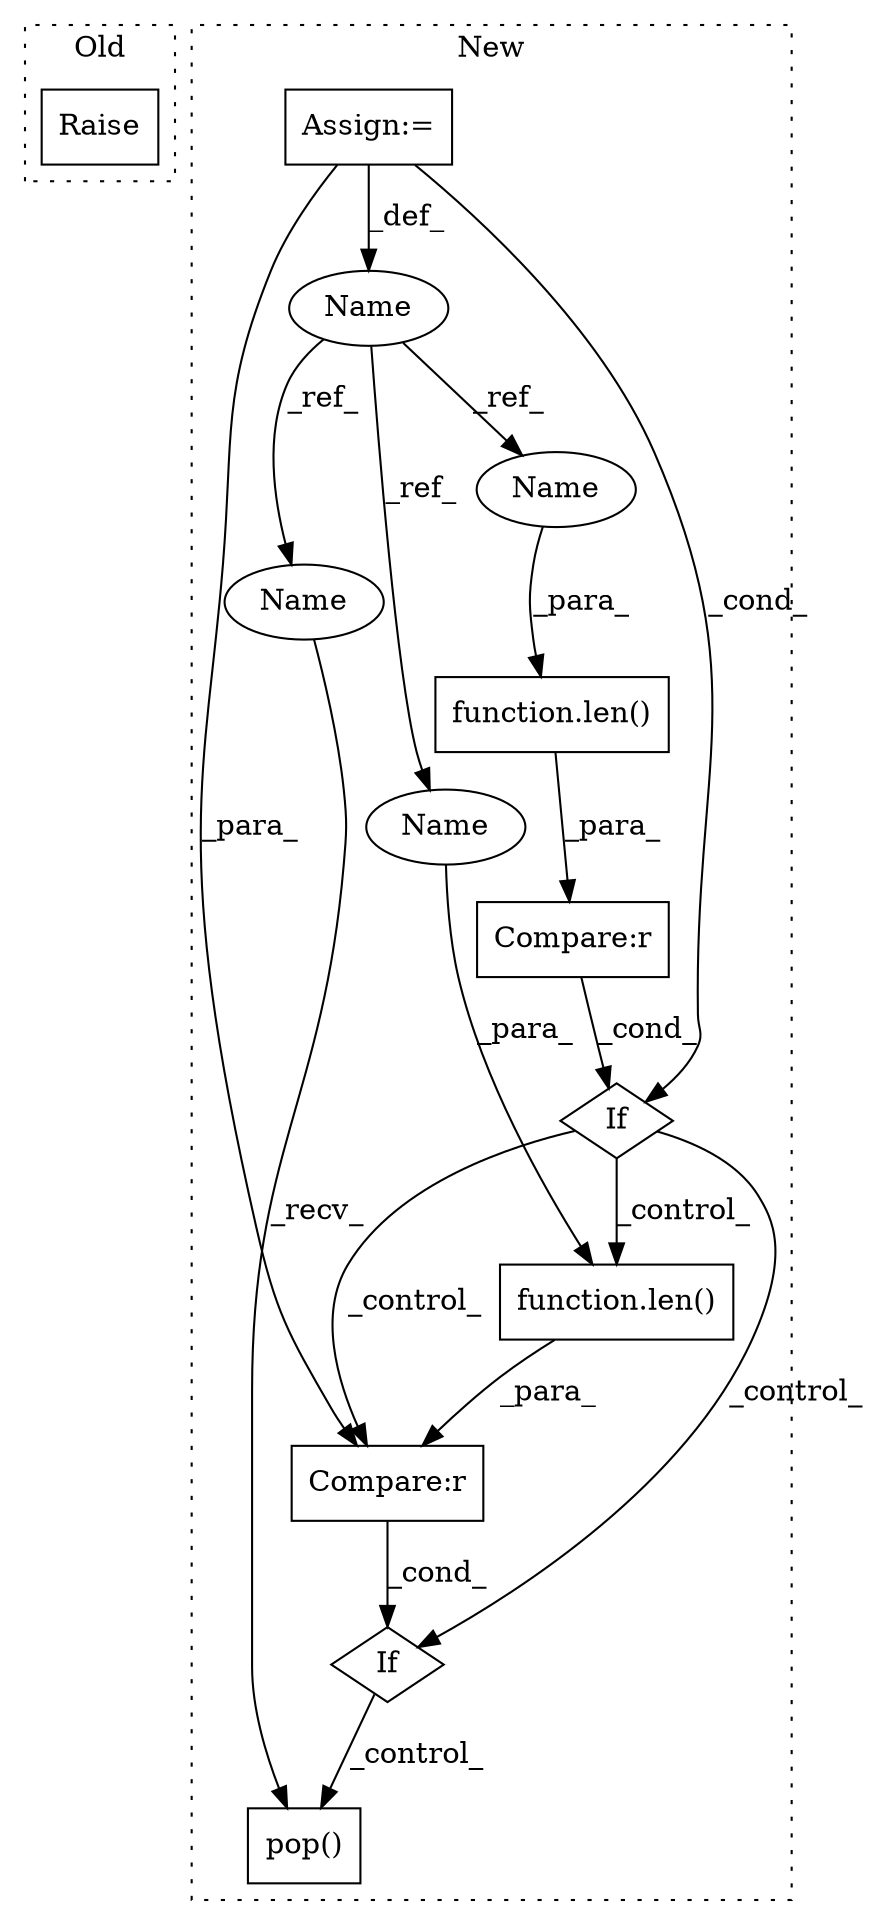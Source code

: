 digraph G {
subgraph cluster0 {
1 [label="Raise" a="91" s="2936" l="6" shape="box"];
label = "Old";
style="dotted";
}
subgraph cluster1 {
2 [label="pop()" a="75" s="3452" l="18" shape="box"];
3 [label="Compare:r" a="40" s="2931" l="21" shape="box"];
4 [label="Assign:=" a="68" s="2860" l="3" shape="box"];
5 [label="Name" a="87" s="2848" l="12" shape="ellipse"];
6 [label="function.len()" a="75" s="2931,2947" l="4,1" shape="box"];
7 [label="If" a="96" s="2928" l="3" shape="diamond"];
8 [label="function.len()" a="75" s="3082,3098" l="4,1" shape="box"];
9 [label="If" a="96" s="3082" l="0" shape="diamond"];
10 [label="Compare:r" a="40" s="3082" l="22" shape="box"];
11 [label="Name" a="87" s="3452" l="12" shape="ellipse"];
12 [label="Name" a="87" s="2935" l="12" shape="ellipse"];
13 [label="Name" a="87" s="3086" l="12" shape="ellipse"];
label = "New";
style="dotted";
}
3 -> 7 [label="_cond_"];
4 -> 7 [label="_cond_"];
4 -> 10 [label="_para_"];
4 -> 5 [label="_def_"];
5 -> 12 [label="_ref_"];
5 -> 11 [label="_ref_"];
5 -> 13 [label="_ref_"];
6 -> 3 [label="_para_"];
7 -> 9 [label="_control_"];
7 -> 8 [label="_control_"];
7 -> 10 [label="_control_"];
8 -> 10 [label="_para_"];
9 -> 2 [label="_control_"];
10 -> 9 [label="_cond_"];
11 -> 2 [label="_recv_"];
12 -> 6 [label="_para_"];
13 -> 8 [label="_para_"];
}